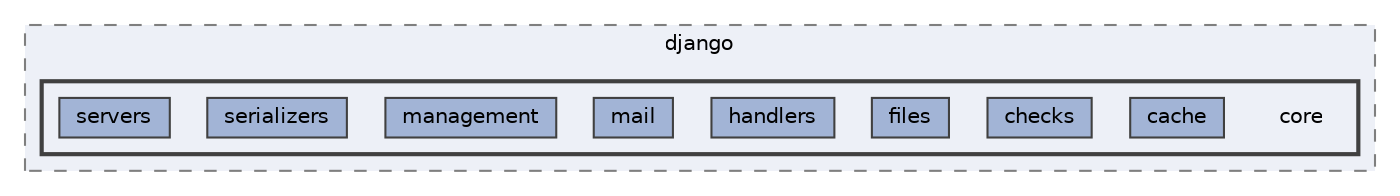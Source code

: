 digraph "C:/Users/LukeMabie/documents/Development/Password_Saver_Using_Django-master/venv/Lib/site-packages/django/core"
{
 // LATEX_PDF_SIZE
  bgcolor="transparent";
  edge [fontname=Helvetica,fontsize=10,labelfontname=Helvetica,labelfontsize=10];
  node [fontname=Helvetica,fontsize=10,shape=box,height=0.2,width=0.4];
  compound=true
  subgraph clusterdir_fd6995093b1bd7e4f343e90421fa64e3 {
    graph [ bgcolor="#edf0f7", pencolor="grey50", label="django", fontname=Helvetica,fontsize=10 style="filled,dashed", URL="dir_fd6995093b1bd7e4f343e90421fa64e3.html",tooltip=""]
  subgraph clusterdir_0da3febc3e5a89c4a2c38ea720ac07f4 {
    graph [ bgcolor="#edf0f7", pencolor="grey25", label="", fontname=Helvetica,fontsize=10 style="filled,bold", URL="dir_0da3febc3e5a89c4a2c38ea720ac07f4.html",tooltip=""]
    dir_0da3febc3e5a89c4a2c38ea720ac07f4 [shape=plaintext, label="core"];
  dir_e5bc58c82e7336f8d9d3a1f2806705b2 [label="cache", fillcolor="#a2b4d6", color="grey25", style="filled", URL="dir_e5bc58c82e7336f8d9d3a1f2806705b2.html",tooltip=""];
  dir_2952e920a54740806be6c2f14b7074e0 [label="checks", fillcolor="#a2b4d6", color="grey25", style="filled", URL="dir_2952e920a54740806be6c2f14b7074e0.html",tooltip=""];
  dir_fdb5b39f42b465d3dc57f199c900a399 [label="files", fillcolor="#a2b4d6", color="grey25", style="filled", URL="dir_fdb5b39f42b465d3dc57f199c900a399.html",tooltip=""];
  dir_11e0220c20fbb841388d401015330854 [label="handlers", fillcolor="#a2b4d6", color="grey25", style="filled", URL="dir_11e0220c20fbb841388d401015330854.html",tooltip=""];
  dir_64f97a57a81ddd795a9bfc6ed861b9b9 [label="mail", fillcolor="#a2b4d6", color="grey25", style="filled", URL="dir_64f97a57a81ddd795a9bfc6ed861b9b9.html",tooltip=""];
  dir_e1665df407657113fff5a37ab0ca7c9d [label="management", fillcolor="#a2b4d6", color="grey25", style="filled", URL="dir_e1665df407657113fff5a37ab0ca7c9d.html",tooltip=""];
  dir_4519a1209dc01710d97a7830a491f0d4 [label="serializers", fillcolor="#a2b4d6", color="grey25", style="filled", URL="dir_4519a1209dc01710d97a7830a491f0d4.html",tooltip=""];
  dir_fe8a259cc5d8f6f27974b418b760e3fd [label="servers", fillcolor="#a2b4d6", color="grey25", style="filled", URL="dir_fe8a259cc5d8f6f27974b418b760e3fd.html",tooltip=""];
  }
  }
}
